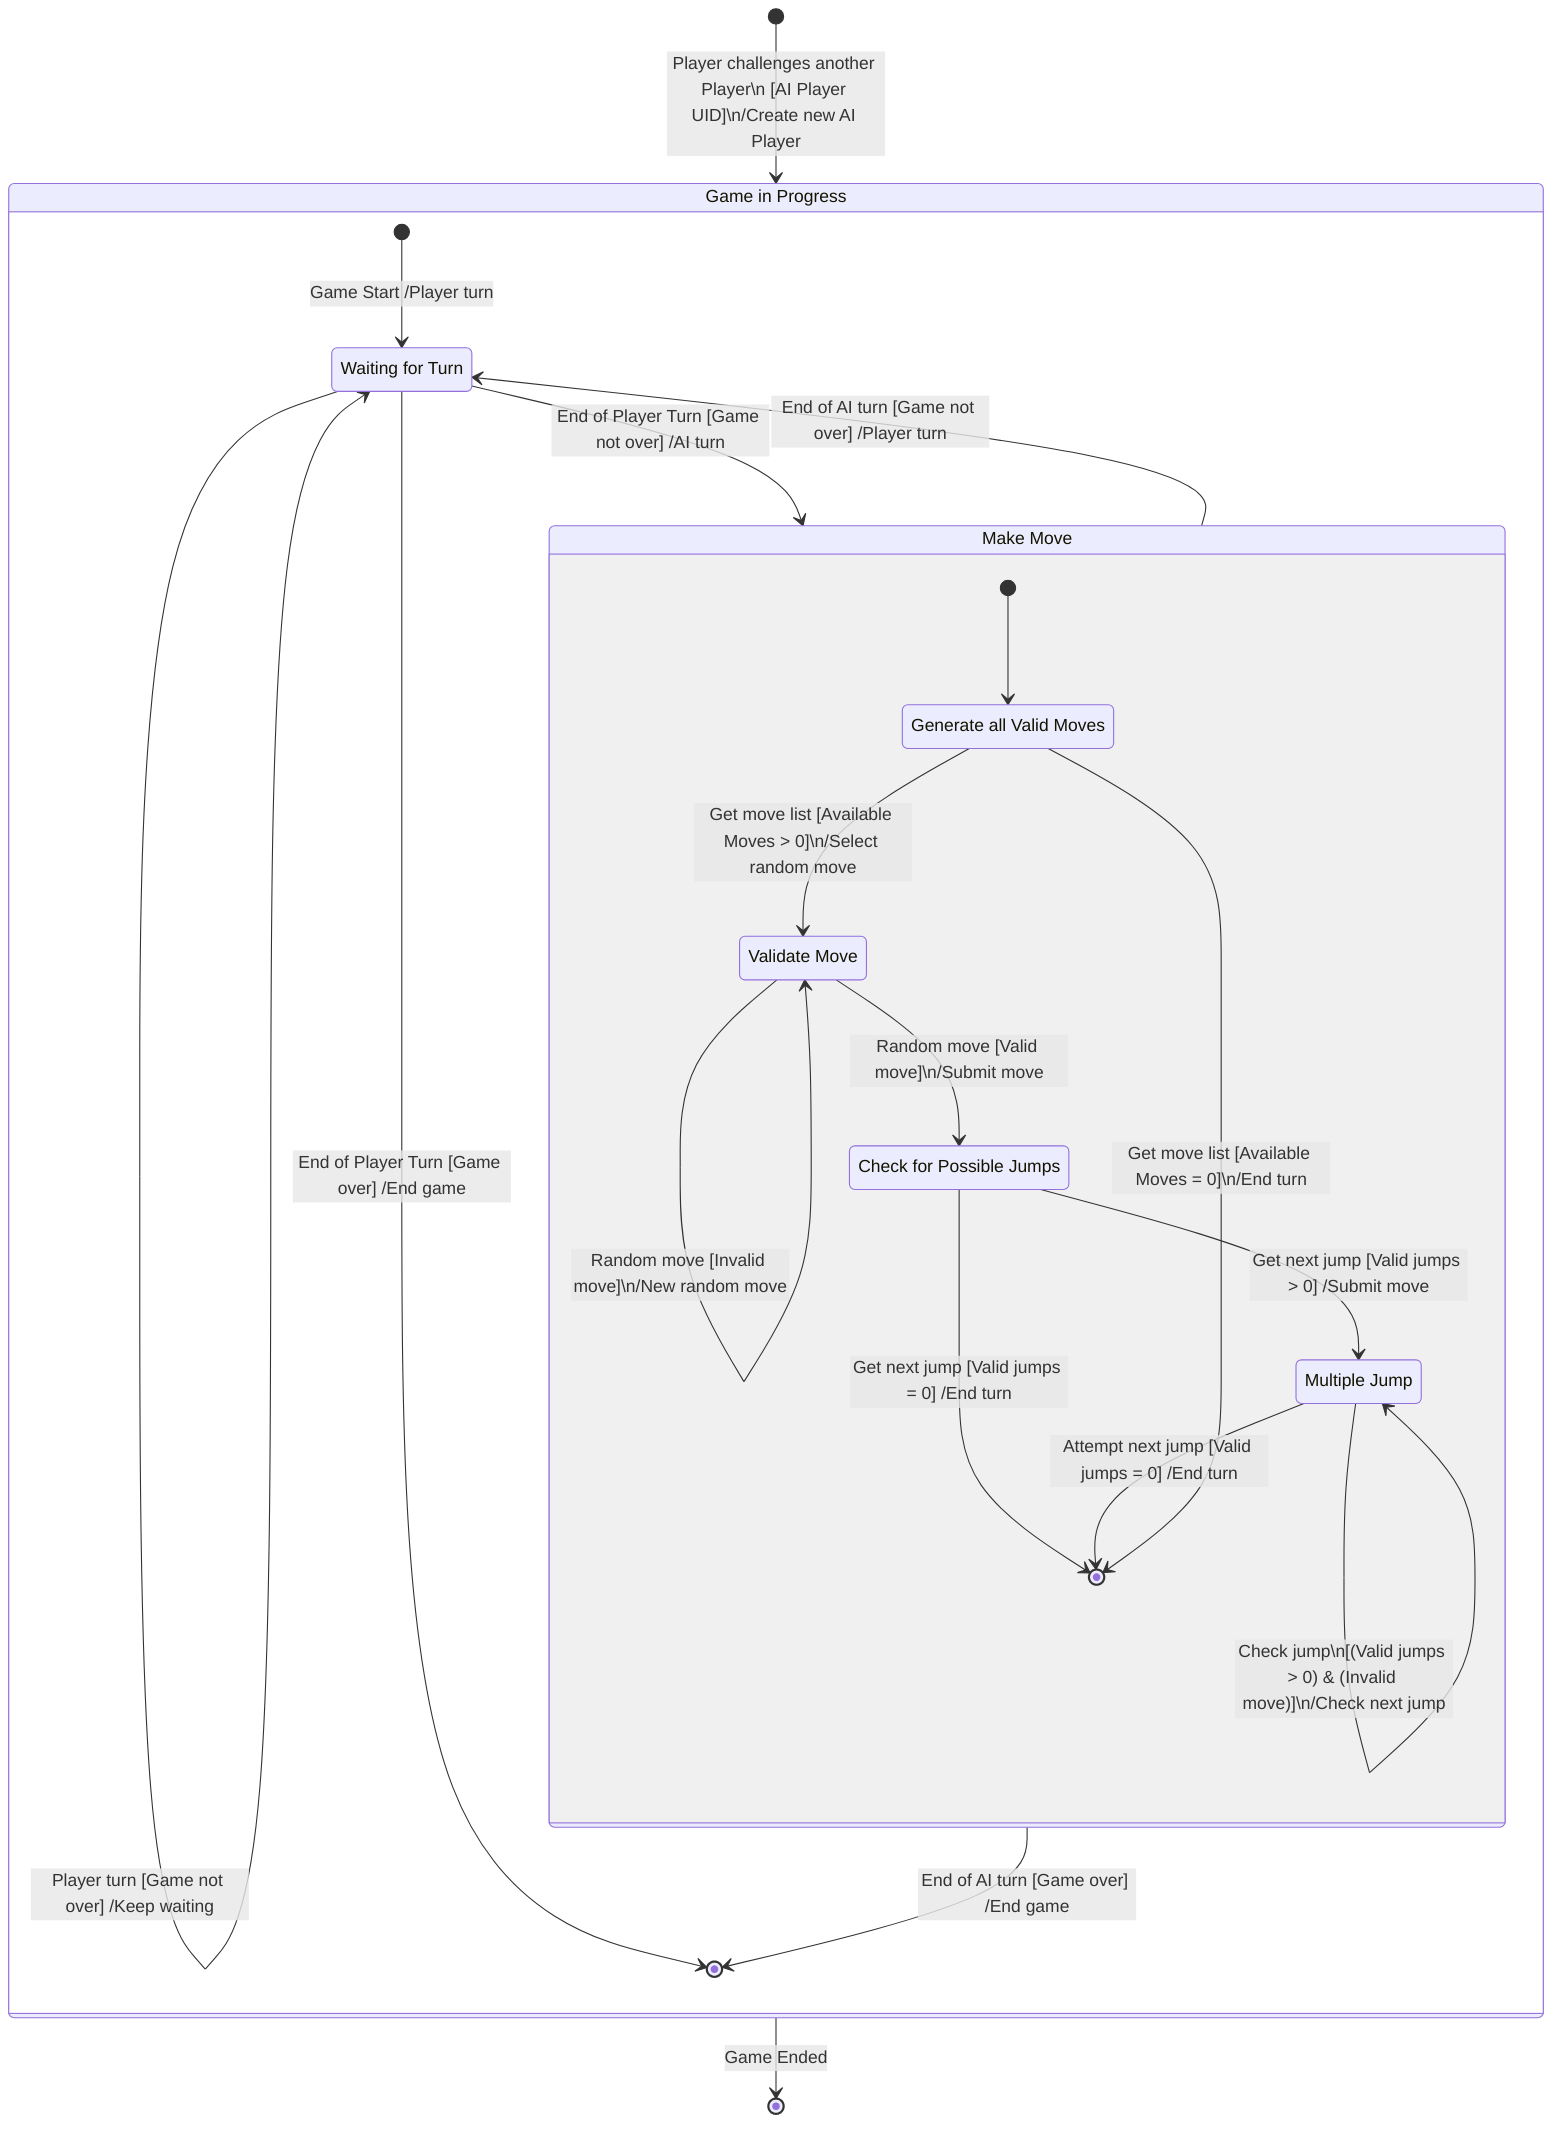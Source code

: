 stateDiagram-v2
    Game: Game in Progress
    [*] --> Game:  Player challenges another Player\n [AI Player UID]\n/Create new AI Player
    
    state Game {
        Wait: Waiting for Turn
        Move: Make Move

        [*] --> Wait: Game Start /Player turn
        Wait --> Wait: Player turn [Game not over] /Keep waiting
        Wait --> Move: End of Player Turn [Game not over] /AI turn
        Move --> Wait: End of AI turn [Game not over] /Player turn
        Wait --> [*]: End of Player Turn [Game over] /End game

        state Move {
            Gen: Generate all Valid Moves
            Test: Validate Move
            Jump: Check for Possible Jumps
            JumpTest: Multiple Jump

            [*] --> Gen
            Gen --> Test: Get move list [Available Moves > 0]\n/Select random move
            
            Test --> Test: Random move [Invalid move]\n/New random move
            Test --> Jump: Random move [Valid move]\n/Submit move

            Jump --> [*]: Get next jump [Valid jumps = 0] /End turn
            Jump --> JumpTest: Get next jump [Valid jumps > 0] /Submit move

            JumpTest --> JumpTest: Check jump\n[(Valid jumps > 0) & (Valid move)]\n/Submit move
            JumpTest --> JumpTest: Check jump\n[(Valid jumps > 0) & (Invalid move)]\n/Check next jump
            JumpTest --> [*]: Attempt next jump [Valid jumps = 0] /End turn

            Gen --> [*]: Get move list [Available Moves = 0]\n/End turn
        }

        Move --> [*]: End of AI turn [Game over] /End game
    }

    Game --> [*]: Game Ended
